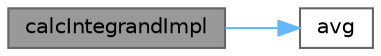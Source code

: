 digraph "calcIntegrandImpl"
{
 // LATEX_PDF_SIZE
  bgcolor="transparent";
  edge [fontname=Helvetica,fontsize=10,labelfontname=Helvetica,labelfontsize=10];
  node [fontname=Helvetica,fontsize=10,shape=box,height=0.2,width=0.4];
  rankdir="LR";
  Node1 [id="Node000001",label="calcIntegrandImpl",height=0.2,width=0.4,color="gray40", fillcolor="grey60", style="filled", fontcolor="black",tooltip=" "];
  Node1 -> Node2 [id="edge1_Node000001_Node000002",color="steelblue1",style="solid",tooltip=" "];
  Node2 [id="Node000002",label="avg",height=0.2,width=0.4,color="grey40", fillcolor="white", style="filled",URL="$class_open_sim_1_1_moco_b_o_s_goal.html#a82b4acad7a8b94a7a6a598472b8a53d2",tooltip=" "];
}
